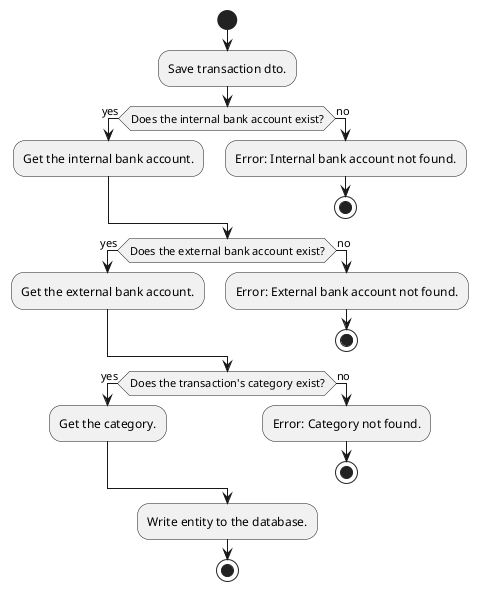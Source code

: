 @startuml

start
:Save transaction dto.;

if (Does the internal bank account exist?) then (yes)
    :Get the internal bank account.;
else (no)
    :Error: Internal bank account not found.;
    stop
endif

if (Does the external bank account exist?) then (yes)
    :Get the external bank account.;
else (no)
    :Error: External bank account not found.;
    stop
endif

if (Does the transaction's category exist?) then (yes)
    :Get the category.;
else (no)
    :Error: Category not found.;
    stop
endif

:Write entity to the database.;
stop
@enduml

